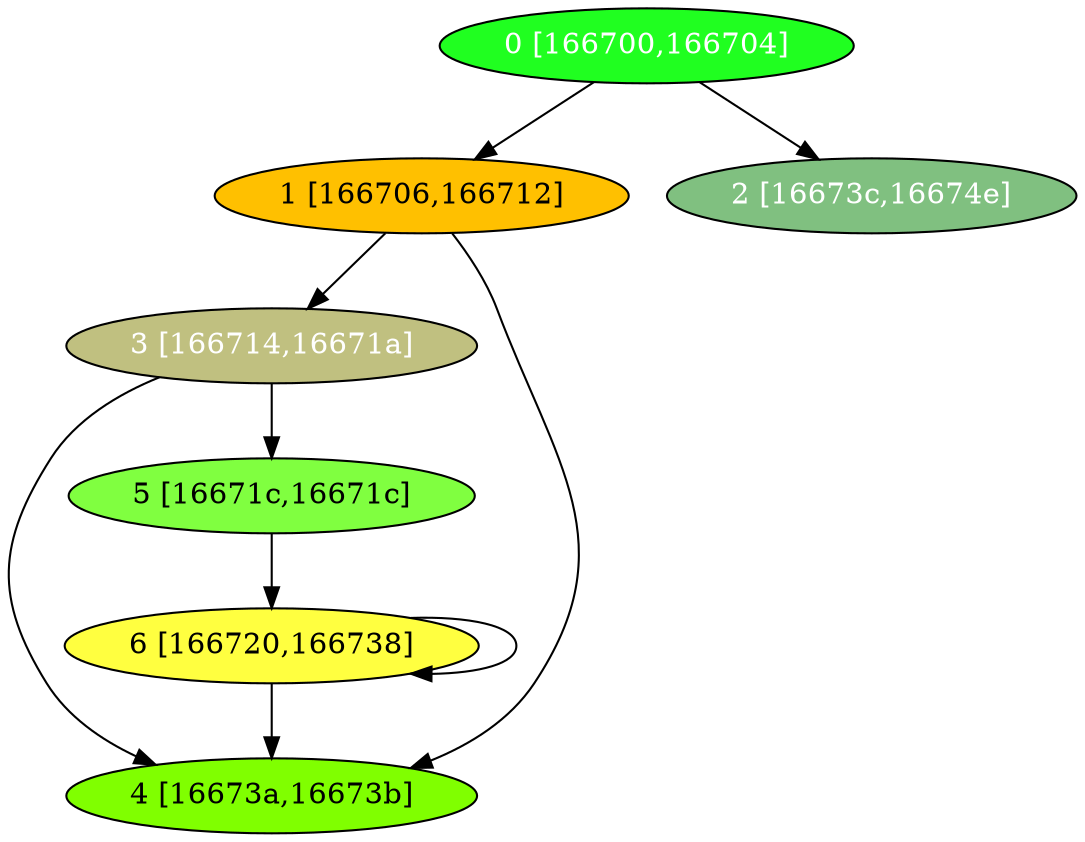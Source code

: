diGraph libnss3{
	libnss3_0  [style=filled fillcolor="#20FF20" fontcolor="#ffffff" shape=oval label="0 [166700,166704]"]
	libnss3_1  [style=filled fillcolor="#FFC000" fontcolor="#000000" shape=oval label="1 [166706,166712]"]
	libnss3_2  [style=filled fillcolor="#80C080" fontcolor="#ffffff" shape=oval label="2 [16673c,16674e]"]
	libnss3_3  [style=filled fillcolor="#C0C080" fontcolor="#ffffff" shape=oval label="3 [166714,16671a]"]
	libnss3_4  [style=filled fillcolor="#80FF00" fontcolor="#000000" shape=oval label="4 [16673a,16673b]"]
	libnss3_5  [style=filled fillcolor="#80FF40" fontcolor="#000000" shape=oval label="5 [16671c,16671c]"]
	libnss3_6  [style=filled fillcolor="#FFFF40" fontcolor="#000000" shape=oval label="6 [166720,166738]"]

	libnss3_0 -> libnss3_1
	libnss3_0 -> libnss3_2
	libnss3_1 -> libnss3_3
	libnss3_1 -> libnss3_4
	libnss3_3 -> libnss3_4
	libnss3_3 -> libnss3_5
	libnss3_5 -> libnss3_6
	libnss3_6 -> libnss3_4
	libnss3_6 -> libnss3_6
}